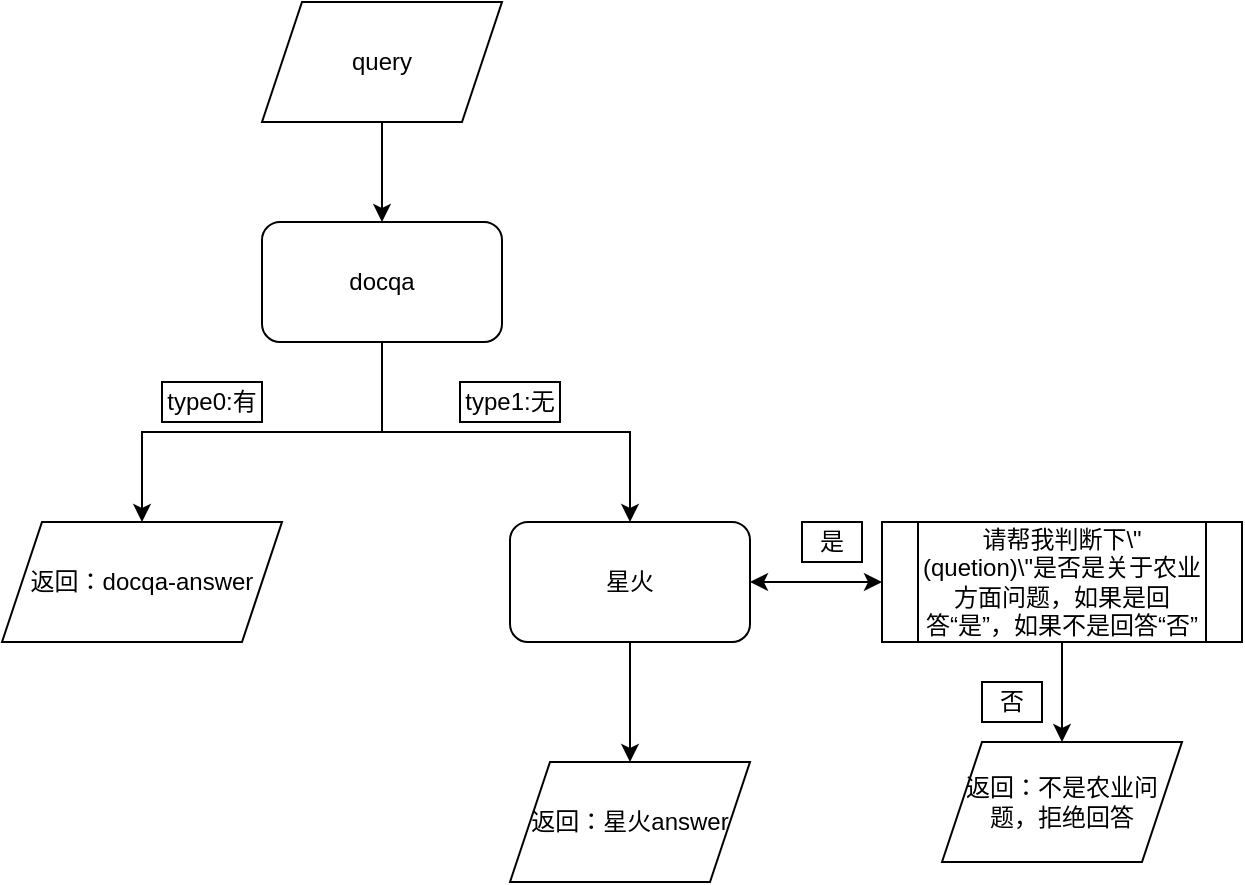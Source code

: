 <mxfile version="21.5.2" type="github">
  <diagram name="第 1 页" id="hIBeBVp01pFhoZsAxozY">
    <mxGraphModel dx="1434" dy="796" grid="1" gridSize="10" guides="1" tooltips="1" connect="1" arrows="1" fold="1" page="1" pageScale="1" pageWidth="827" pageHeight="1169" math="0" shadow="0">
      <root>
        <mxCell id="0" />
        <mxCell id="1" parent="0" />
        <mxCell id="q55ktUsBajNZYjp9DNrL-6" style="edgeStyle=orthogonalEdgeStyle;rounded=0;orthogonalLoop=1;jettySize=auto;html=1;exitX=0.5;exitY=1;exitDx=0;exitDy=0;entryX=0.5;entryY=0;entryDx=0;entryDy=0;" edge="1" parent="1" source="q55ktUsBajNZYjp9DNrL-1" target="q55ktUsBajNZYjp9DNrL-2">
          <mxGeometry relative="1" as="geometry" />
        </mxCell>
        <mxCell id="q55ktUsBajNZYjp9DNrL-9" style="edgeStyle=orthogonalEdgeStyle;rounded=0;orthogonalLoop=1;jettySize=auto;html=1;exitX=0.5;exitY=1;exitDx=0;exitDy=0;entryX=0.5;entryY=0;entryDx=0;entryDy=0;" edge="1" parent="1" source="q55ktUsBajNZYjp9DNrL-1" target="q55ktUsBajNZYjp9DNrL-8">
          <mxGeometry relative="1" as="geometry" />
        </mxCell>
        <mxCell id="q55ktUsBajNZYjp9DNrL-1" value="docqa" style="rounded=1;whiteSpace=wrap;html=1;" vertex="1" parent="1">
          <mxGeometry x="290" y="190" width="120" height="60" as="geometry" />
        </mxCell>
        <mxCell id="q55ktUsBajNZYjp9DNrL-2" value="返回：docqa-answer" style="shape=parallelogram;perimeter=parallelogramPerimeter;whiteSpace=wrap;html=1;fixedSize=1;" vertex="1" parent="1">
          <mxGeometry x="160" y="340" width="140" height="60" as="geometry" />
        </mxCell>
        <mxCell id="q55ktUsBajNZYjp9DNrL-7" style="edgeStyle=orthogonalEdgeStyle;rounded=0;orthogonalLoop=1;jettySize=auto;html=1;exitX=0.5;exitY=1;exitDx=0;exitDy=0;entryX=0.5;entryY=0;entryDx=0;entryDy=0;" edge="1" parent="1" source="q55ktUsBajNZYjp9DNrL-3" target="q55ktUsBajNZYjp9DNrL-1">
          <mxGeometry relative="1" as="geometry" />
        </mxCell>
        <mxCell id="q55ktUsBajNZYjp9DNrL-3" value="query" style="shape=parallelogram;perimeter=parallelogramPerimeter;whiteSpace=wrap;html=1;fixedSize=1;" vertex="1" parent="1">
          <mxGeometry x="290" y="80" width="120" height="60" as="geometry" />
        </mxCell>
        <mxCell id="q55ktUsBajNZYjp9DNrL-5" value="type0:有" style="rounded=0;whiteSpace=wrap;html=1;" vertex="1" parent="1">
          <mxGeometry x="240" y="270" width="50" height="20" as="geometry" />
        </mxCell>
        <mxCell id="q55ktUsBajNZYjp9DNrL-12" style="edgeStyle=orthogonalEdgeStyle;rounded=0;orthogonalLoop=1;jettySize=auto;html=1;exitX=1;exitY=0.5;exitDx=0;exitDy=0;entryX=0;entryY=0.5;entryDx=0;entryDy=0;startArrow=classic;startFill=1;" edge="1" parent="1" source="q55ktUsBajNZYjp9DNrL-8" target="q55ktUsBajNZYjp9DNrL-11">
          <mxGeometry relative="1" as="geometry" />
        </mxCell>
        <mxCell id="q55ktUsBajNZYjp9DNrL-21" style="edgeStyle=orthogonalEdgeStyle;rounded=0;orthogonalLoop=1;jettySize=auto;html=1;exitX=0.5;exitY=1;exitDx=0;exitDy=0;entryX=0.5;entryY=0;entryDx=0;entryDy=0;" edge="1" parent="1" source="q55ktUsBajNZYjp9DNrL-8" target="q55ktUsBajNZYjp9DNrL-20">
          <mxGeometry relative="1" as="geometry" />
        </mxCell>
        <mxCell id="q55ktUsBajNZYjp9DNrL-8" value="星火" style="rounded=1;whiteSpace=wrap;html=1;" vertex="1" parent="1">
          <mxGeometry x="414" y="340" width="120" height="60" as="geometry" />
        </mxCell>
        <mxCell id="q55ktUsBajNZYjp9DNrL-10" value="type1:无" style="rounded=0;whiteSpace=wrap;html=1;" vertex="1" parent="1">
          <mxGeometry x="389" y="270" width="50" height="20" as="geometry" />
        </mxCell>
        <mxCell id="q55ktUsBajNZYjp9DNrL-15" style="edgeStyle=orthogonalEdgeStyle;rounded=0;orthogonalLoop=1;jettySize=auto;html=1;exitX=0.5;exitY=1;exitDx=0;exitDy=0;" edge="1" parent="1" source="q55ktUsBajNZYjp9DNrL-11" target="q55ktUsBajNZYjp9DNrL-14">
          <mxGeometry relative="1" as="geometry" />
        </mxCell>
        <mxCell id="q55ktUsBajNZYjp9DNrL-11" value="请帮我判断下\&quot;(quetion)\&quot;是否是关于农业方面问题，如果是回答“是”，如果不是回答“否”" style="shape=process;whiteSpace=wrap;html=1;backgroundOutline=1;" vertex="1" parent="1">
          <mxGeometry x="600" y="340" width="180" height="60" as="geometry" />
        </mxCell>
        <mxCell id="q55ktUsBajNZYjp9DNrL-14" value="返回：不是农业问题，拒绝回答" style="shape=parallelogram;perimeter=parallelogramPerimeter;whiteSpace=wrap;html=1;fixedSize=1;" vertex="1" parent="1">
          <mxGeometry x="630" y="450" width="120" height="60" as="geometry" />
        </mxCell>
        <mxCell id="q55ktUsBajNZYjp9DNrL-16" value="是" style="rounded=0;whiteSpace=wrap;html=1;" vertex="1" parent="1">
          <mxGeometry x="560" y="340" width="30" height="20" as="geometry" />
        </mxCell>
        <mxCell id="q55ktUsBajNZYjp9DNrL-17" value="否" style="rounded=0;whiteSpace=wrap;html=1;" vertex="1" parent="1">
          <mxGeometry x="650" y="420" width="30" height="20" as="geometry" />
        </mxCell>
        <mxCell id="q55ktUsBajNZYjp9DNrL-20" value="返回：星火answer" style="shape=parallelogram;perimeter=parallelogramPerimeter;whiteSpace=wrap;html=1;fixedSize=1;" vertex="1" parent="1">
          <mxGeometry x="414" y="460" width="120" height="60" as="geometry" />
        </mxCell>
      </root>
    </mxGraphModel>
  </diagram>
</mxfile>
